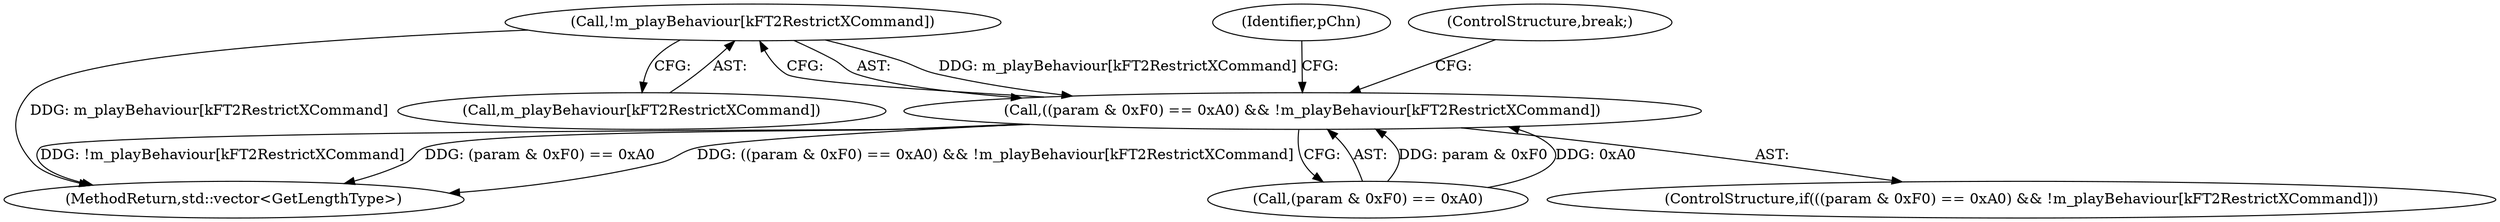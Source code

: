 digraph "0_openmpt_492022c7297ede682161d9c0ec2de15526424e76@array" {
"1001741" [label="(Call,!m_playBehaviour[kFT2RestrictXCommand])"];
"1001735" [label="(Call,((param & 0xF0) == 0xA0) && !m_playBehaviour[kFT2RestrictXCommand])"];
"1001736" [label="(Call,(param & 0xF0) == 0xA0)"];
"1003931" [label="(MethodReturn,std::vector<GetLengthType>)"];
"1001742" [label="(Call,m_playBehaviour[kFT2RestrictXCommand])"];
"1001741" [label="(Call,!m_playBehaviour[kFT2RestrictXCommand])"];
"1001747" [label="(Identifier,pChn)"];
"1001752" [label="(ControlStructure,break;)"];
"1001734" [label="(ControlStructure,if(((param & 0xF0) == 0xA0) && !m_playBehaviour[kFT2RestrictXCommand]))"];
"1001735" [label="(Call,((param & 0xF0) == 0xA0) && !m_playBehaviour[kFT2RestrictXCommand])"];
"1001741" -> "1001735"  [label="AST: "];
"1001741" -> "1001742"  [label="CFG: "];
"1001742" -> "1001741"  [label="AST: "];
"1001735" -> "1001741"  [label="CFG: "];
"1001741" -> "1003931"  [label="DDG: m_playBehaviour[kFT2RestrictXCommand]"];
"1001741" -> "1001735"  [label="DDG: m_playBehaviour[kFT2RestrictXCommand]"];
"1001735" -> "1001734"  [label="AST: "];
"1001735" -> "1001736"  [label="CFG: "];
"1001736" -> "1001735"  [label="AST: "];
"1001747" -> "1001735"  [label="CFG: "];
"1001752" -> "1001735"  [label="CFG: "];
"1001735" -> "1003931"  [label="DDG: ((param & 0xF0) == 0xA0) && !m_playBehaviour[kFT2RestrictXCommand]"];
"1001735" -> "1003931"  [label="DDG: !m_playBehaviour[kFT2RestrictXCommand]"];
"1001735" -> "1003931"  [label="DDG: (param & 0xF0) == 0xA0"];
"1001736" -> "1001735"  [label="DDG: param & 0xF0"];
"1001736" -> "1001735"  [label="DDG: 0xA0"];
}
